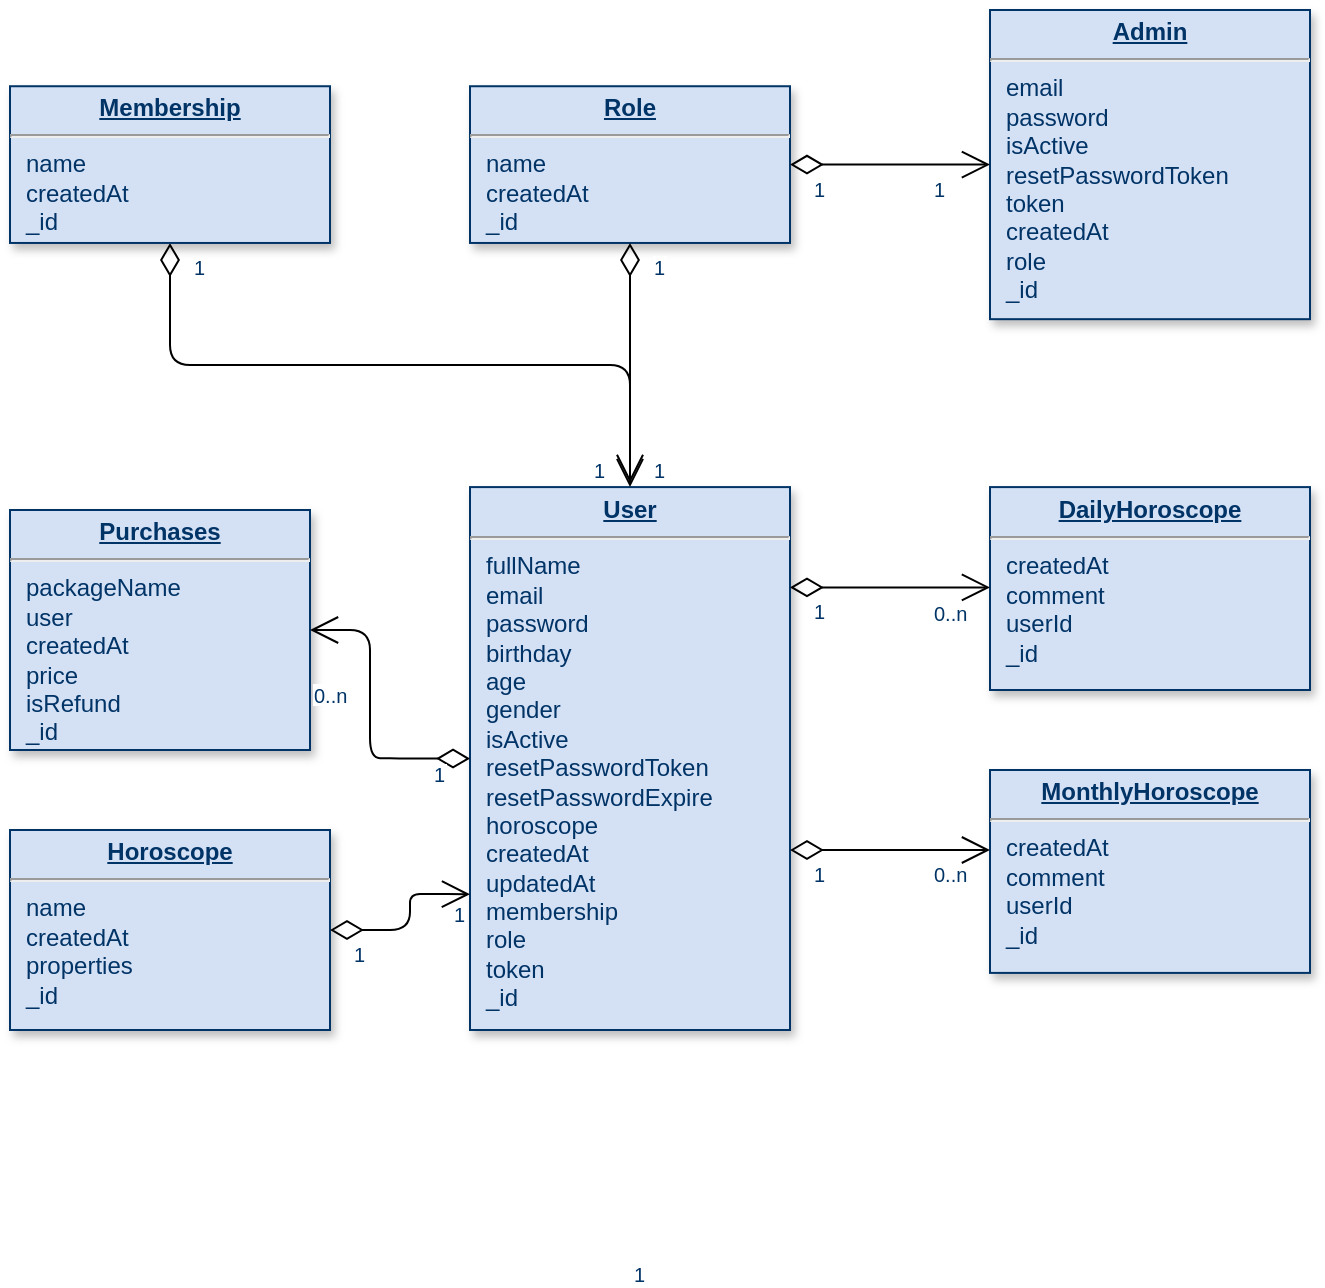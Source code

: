 <mxfile version="24.6.2" type="device">
  <diagram name="Page-1" id="efa7a0a1-bf9b-a30e-e6df-94a7791c09e9">
    <mxGraphModel dx="1195" dy="662" grid="1" gridSize="10" guides="1" tooltips="1" connect="1" arrows="1" fold="1" page="1" pageScale="1" pageWidth="826" pageHeight="1169" background="none" math="0" shadow="0">
      <root>
        <mxCell id="0" />
        <mxCell id="1" parent="0" />
        <mxCell id="19" value="&lt;p style=&quot;margin: 0px; margin-top: 4px; text-align: center; text-decoration: underline;&quot;&gt;&lt;strong&gt;Role&lt;/strong&gt;&lt;/p&gt;&lt;hr&gt;&lt;p style=&quot;margin: 0px; margin-left: 8px;&quot;&gt;name&lt;/p&gt;&lt;p style=&quot;margin: 0px; margin-left: 8px;&quot;&gt;createdAt&lt;/p&gt;&lt;p style=&quot;margin: 0px; margin-left: 8px;&quot;&gt;_&lt;span style=&quot;background-color: initial;&quot;&gt;id&lt;/span&gt;&lt;/p&gt;" style="verticalAlign=top;align=left;overflow=fill;fontSize=12;fontFamily=Helvetica;html=1;strokeColor=#003366;shadow=1;fillColor=#D4E1F5;fontColor=#003366" parent="1" vertex="1">
          <mxGeometry x="240.0" y="78.12" width="160" height="78.36" as="geometry" />
        </mxCell>
        <mxCell id="20" value="&lt;p style=&quot;margin: 0px; margin-top: 4px; text-align: center; text-decoration: underline;&quot;&gt;&lt;strong&gt;User&lt;/strong&gt;&lt;/p&gt;&lt;hr&gt;&lt;p style=&quot;margin: 0px; margin-left: 8px;&quot;&gt;fullName&lt;/p&gt;&lt;p style=&quot;margin: 0px; margin-left: 8px;&quot;&gt;email&lt;/p&gt;&lt;p style=&quot;margin: 0px; margin-left: 8px;&quot;&gt;password&lt;/p&gt;&lt;p style=&quot;margin: 0px; margin-left: 8px;&quot;&gt;birthday&lt;/p&gt;&lt;p style=&quot;margin: 0px; margin-left: 8px;&quot;&gt;age&lt;/p&gt;&lt;p style=&quot;margin: 0px; margin-left: 8px;&quot;&gt;gender&lt;/p&gt;&lt;p style=&quot;margin: 0px; margin-left: 8px;&quot;&gt;isActive&lt;/p&gt;&lt;p style=&quot;margin: 0px; margin-left: 8px;&quot;&gt;resetPasswordToken&lt;/p&gt;&lt;p style=&quot;margin: 0px; margin-left: 8px;&quot;&gt;resetPasswordExpire&lt;/p&gt;&lt;p style=&quot;margin: 0px; margin-left: 8px;&quot;&gt;horoscope&lt;/p&gt;&lt;p style=&quot;margin: 0px; margin-left: 8px;&quot;&gt;createdAt&lt;/p&gt;&lt;p style=&quot;margin: 0px; margin-left: 8px;&quot;&gt;updatedAt&lt;/p&gt;&lt;p style=&quot;margin: 0px; margin-left: 8px;&quot;&gt;membership&lt;/p&gt;&lt;p style=&quot;margin: 0px; margin-left: 8px;&quot;&gt;role&lt;/p&gt;&lt;p style=&quot;margin: 0px; margin-left: 8px;&quot;&gt;token&lt;/p&gt;&lt;p style=&quot;margin: 0px; margin-left: 8px;&quot;&gt;_id&lt;/p&gt;&lt;p style=&quot;margin: 0px; margin-left: 8px;&quot;&gt;&lt;br&gt;&lt;/p&gt;&lt;p style=&quot;margin: 0px; margin-left: 8px;&quot;&gt;&lt;br&gt;&lt;/p&gt;" style="verticalAlign=top;align=left;overflow=fill;fontSize=12;fontFamily=Helvetica;html=1;strokeColor=#003366;shadow=1;fillColor=#D4E1F5;fontColor=#003366" parent="1" vertex="1">
          <mxGeometry x="240" y="278.55" width="160" height="271.45" as="geometry" />
        </mxCell>
        <mxCell id="36" value="" style="endArrow=open;endSize=12;startArrow=diamondThin;startSize=14;startFill=0;edgeStyle=orthogonalEdgeStyle;exitX=0.5;exitY=1;exitDx=0;exitDy=0;" parent="1" source="v27VB24pSUglsqA68ZLR-114" target="20" edge="1">
          <mxGeometry y="160" as="geometry">
            <mxPoint x="-70" y="136.48" as="sourcePoint" />
            <mxPoint x="90" y="136.48" as="targetPoint" />
          </mxGeometry>
        </mxCell>
        <mxCell id="37" value="1" style="resizable=0;align=left;verticalAlign=top;labelBackgroundColor=#ffffff;fontSize=10;strokeColor=#003366;shadow=1;fillColor=#D4E1F5;fontColor=#003366" parent="36" connectable="0" vertex="1">
          <mxGeometry x="-1" relative="1" as="geometry">
            <mxPoint x="10" as="offset" />
          </mxGeometry>
        </mxCell>
        <mxCell id="v27VB24pSUglsqA68ZLR-114" value="&lt;p style=&quot;margin: 0px; margin-top: 4px; text-align: center; text-decoration: underline;&quot;&gt;&lt;strong&gt;Membership&lt;/strong&gt;&lt;/p&gt;&lt;hr&gt;&lt;p style=&quot;margin: 0px; margin-left: 8px;&quot;&gt;name&lt;/p&gt;&lt;p style=&quot;margin: 0px; margin-left: 8px;&quot;&gt;createdAt&lt;/p&gt;&lt;p style=&quot;margin: 0px; margin-left: 8px;&quot;&gt;_id&lt;/p&gt;" style="verticalAlign=top;align=left;overflow=fill;fontSize=12;fontFamily=Helvetica;html=1;strokeColor=#003366;shadow=1;fillColor=#D4E1F5;fontColor=#003366" parent="1" vertex="1">
          <mxGeometry x="10" y="78.12" width="160" height="78.36" as="geometry" />
        </mxCell>
        <mxCell id="v27VB24pSUglsqA68ZLR-118" value="" style="endArrow=open;endSize=12;startArrow=diamondThin;startSize=14;startFill=0;edgeStyle=orthogonalEdgeStyle;exitX=0.5;exitY=1;exitDx=0;exitDy=0;" parent="1" source="19" edge="1">
          <mxGeometry y="160" as="geometry">
            <mxPoint x="210" y="156.48" as="sourcePoint" />
            <mxPoint x="320" y="276.48" as="targetPoint" />
          </mxGeometry>
        </mxCell>
        <mxCell id="v27VB24pSUglsqA68ZLR-119" value="1" style="resizable=0;align=left;verticalAlign=top;labelBackgroundColor=#ffffff;fontSize=10;strokeColor=#003366;shadow=1;fillColor=#D4E1F5;fontColor=#003366" parent="v27VB24pSUglsqA68ZLR-118" connectable="0" vertex="1">
          <mxGeometry x="-1" relative="1" as="geometry">
            <mxPoint x="10" as="offset" />
          </mxGeometry>
        </mxCell>
        <mxCell id="v27VB24pSUglsqA68ZLR-121" value="&lt;p style=&quot;margin: 0px; margin-top: 4px; text-align: center; text-decoration: underline;&quot;&gt;&lt;strong&gt;Admin&lt;/strong&gt;&lt;/p&gt;&lt;hr&gt;&lt;p style=&quot;margin: 0px; margin-left: 8px;&quot;&gt;email&lt;/p&gt;&lt;p style=&quot;margin: 0px; margin-left: 8px;&quot;&gt;password&lt;/p&gt;&lt;p style=&quot;margin: 0px; margin-left: 8px;&quot;&gt;isActive&lt;/p&gt;&lt;p style=&quot;margin: 0px; margin-left: 8px;&quot;&gt;resetPasswordToken&lt;/p&gt;&lt;p style=&quot;margin: 0px; margin-left: 8px;&quot;&gt;token&lt;/p&gt;&lt;p style=&quot;margin: 0px; margin-left: 8px;&quot;&gt;createdAt&lt;/p&gt;&lt;p style=&quot;margin: 0px; margin-left: 8px;&quot;&gt;role&lt;/p&gt;&lt;p style=&quot;margin: 0px; margin-left: 8px;&quot;&gt;_id&lt;/p&gt;" style="verticalAlign=top;align=left;overflow=fill;fontSize=12;fontFamily=Helvetica;html=1;strokeColor=#003366;shadow=1;fillColor=#D4E1F5;fontColor=#003366" parent="1" vertex="1">
          <mxGeometry x="500" y="40" width="160" height="154.59" as="geometry" />
        </mxCell>
        <mxCell id="v27VB24pSUglsqA68ZLR-122" value="" style="endArrow=open;endSize=12;startArrow=diamondThin;startSize=14;startFill=0;edgeStyle=orthogonalEdgeStyle;exitX=1;exitY=0.5;exitDx=0;exitDy=0;entryX=0;entryY=0.5;entryDx=0;entryDy=0;" parent="1" source="19" target="v27VB24pSUglsqA68ZLR-121" edge="1">
          <mxGeometry y="160" as="geometry">
            <mxPoint x="451" y="156.12" as="sourcePoint" />
            <mxPoint x="330" y="286.48" as="targetPoint" />
          </mxGeometry>
        </mxCell>
        <mxCell id="v27VB24pSUglsqA68ZLR-123" value="1" style="resizable=0;align=left;verticalAlign=top;labelBackgroundColor=#ffffff;fontSize=10;strokeColor=#003366;shadow=1;fillColor=#D4E1F5;fontColor=#003366" parent="v27VB24pSUglsqA68ZLR-122" connectable="0" vertex="1">
          <mxGeometry x="-1" relative="1" as="geometry">
            <mxPoint x="10" as="offset" />
          </mxGeometry>
        </mxCell>
        <mxCell id="v27VB24pSUglsqA68ZLR-124" value="1" style="resizable=0;align=left;verticalAlign=top;labelBackgroundColor=#ffffff;fontSize=10;strokeColor=#003366;shadow=1;fillColor=#D4E1F5;fontColor=#003366" parent="1" connectable="0" vertex="1">
          <mxGeometry x="470" y="117.3" as="geometry" />
        </mxCell>
        <mxCell id="v27VB24pSUglsqA68ZLR-132" value="1" style="resizable=0;align=left;verticalAlign=top;labelBackgroundColor=#ffffff;fontSize=10;strokeColor=#003366;shadow=1;fillColor=#D4E1F5;fontColor=#003366" parent="1" connectable="0" vertex="1">
          <mxGeometry x="330.0" y="258.12" as="geometry" />
        </mxCell>
        <mxCell id="v27VB24pSUglsqA68ZLR-133" value="1" style="resizable=0;align=left;verticalAlign=top;labelBackgroundColor=#ffffff;fontSize=10;strokeColor=#003366;shadow=1;fillColor=#D4E1F5;fontColor=#003366" parent="1" connectable="0" vertex="1">
          <mxGeometry x="300.0" y="258.12" as="geometry" />
        </mxCell>
        <mxCell id="v27VB24pSUglsqA68ZLR-134" value="&lt;p style=&quot;margin: 0px; margin-top: 4px; text-align: center; text-decoration: underline;&quot;&gt;&lt;strong&gt;Horoscope&lt;/strong&gt;&lt;/p&gt;&lt;hr&gt;&lt;p style=&quot;margin: 0px; margin-left: 8px;&quot;&gt;name&lt;/p&gt;&lt;p style=&quot;margin: 0px; margin-left: 8px;&quot;&gt;createdAt&lt;/p&gt;&lt;p style=&quot;margin: 0px; margin-left: 8px;&quot;&gt;properties&lt;/p&gt;&lt;p style=&quot;margin: 0px; margin-left: 8px;&quot;&gt;_id&lt;/p&gt;" style="verticalAlign=top;align=left;overflow=fill;fontSize=12;fontFamily=Helvetica;html=1;strokeColor=#003366;shadow=1;fillColor=#D4E1F5;fontColor=#003366" parent="1" vertex="1">
          <mxGeometry x="10" y="450" width="160" height="100" as="geometry" />
        </mxCell>
        <mxCell id="v27VB24pSUglsqA68ZLR-136" value="" style="endArrow=open;endSize=12;startArrow=diamondThin;startSize=14;startFill=0;edgeStyle=orthogonalEdgeStyle;exitX=1;exitY=0.5;exitDx=0;exitDy=0;entryX=0;entryY=0.75;entryDx=0;entryDy=0;" parent="1" source="v27VB24pSUglsqA68ZLR-134" target="20" edge="1">
          <mxGeometry y="160" as="geometry">
            <mxPoint x="-20" y="603.12" as="sourcePoint" />
            <mxPoint x="320" y="620" as="targetPoint" />
            <Array as="points">
              <mxPoint x="210" y="500" />
              <mxPoint x="210" y="482" />
              <mxPoint x="220" y="482" />
            </Array>
          </mxGeometry>
        </mxCell>
        <mxCell id="v27VB24pSUglsqA68ZLR-137" value="1" style="resizable=0;align=left;verticalAlign=top;labelBackgroundColor=#ffffff;fontSize=10;strokeColor=#003366;shadow=1;fillColor=#D4E1F5;fontColor=#003366" parent="v27VB24pSUglsqA68ZLR-136" connectable="0" vertex="1">
          <mxGeometry x="-1" relative="1" as="geometry">
            <mxPoint x="60" y="-20" as="offset" />
          </mxGeometry>
        </mxCell>
        <mxCell id="8ObgJinc3xFhFRM9BZTV-37" value="&lt;p style=&quot;margin: 0px; margin-top: 4px; text-align: center; text-decoration: underline;&quot;&gt;&lt;strong&gt;Purchases&lt;/strong&gt;&lt;/p&gt;&lt;hr&gt;&lt;p style=&quot;margin: 0px; margin-left: 8px;&quot;&gt;packageName&lt;/p&gt;&lt;p style=&quot;margin: 0px; margin-left: 8px;&quot;&gt;user&lt;/p&gt;&lt;p style=&quot;margin: 0px; margin-left: 8px;&quot;&gt;createdAt&lt;/p&gt;&lt;p style=&quot;margin: 0px; margin-left: 8px;&quot;&gt;price&lt;/p&gt;&lt;p style=&quot;margin: 0px; margin-left: 8px;&quot;&gt;isRefund&lt;/p&gt;&lt;p style=&quot;margin: 0px; margin-left: 8px;&quot;&gt;_id&lt;/p&gt;" style="verticalAlign=top;align=left;overflow=fill;fontSize=12;fontFamily=Helvetica;html=1;strokeColor=#003366;shadow=1;fillColor=#D4E1F5;fontColor=#003366" parent="1" vertex="1">
          <mxGeometry x="10" y="290" width="150" height="120" as="geometry" />
        </mxCell>
        <mxCell id="A8LywlCWB5tUpUSJPimo-45" value="" style="endArrow=open;endSize=12;startArrow=diamondThin;startSize=14;startFill=0;edgeStyle=orthogonalEdgeStyle;entryX=1;entryY=0.5;entryDx=0;entryDy=0;exitX=0;exitY=0.5;exitDx=0;exitDy=0;" parent="1" source="20" target="8ObgJinc3xFhFRM9BZTV-37" edge="1">
          <mxGeometry y="160" as="geometry">
            <mxPoint x="120" y="878.12" as="sourcePoint" />
            <mxPoint x="190" y="878.12" as="targetPoint" />
            <Array as="points">
              <mxPoint x="210" y="414" />
              <mxPoint x="190" y="414" />
              <mxPoint x="190" y="350" />
            </Array>
          </mxGeometry>
        </mxCell>
        <mxCell id="A8LywlCWB5tUpUSJPimo-46" value="0..n" style="resizable=0;align=left;verticalAlign=top;labelBackgroundColor=#ffffff;fontSize=10;strokeColor=#003366;shadow=1;fillColor=#D4E1F5;fontColor=#003366" parent="A8LywlCWB5tUpUSJPimo-45" connectable="0" vertex="1">
          <mxGeometry x="-1" relative="1" as="geometry">
            <mxPoint x="-80" y="-44" as="offset" />
          </mxGeometry>
        </mxCell>
        <mxCell id="A8LywlCWB5tUpUSJPimo-47" value="1" style="resizable=0;align=left;verticalAlign=top;labelBackgroundColor=#ffffff;fontSize=10;strokeColor=#003366;shadow=1;fillColor=#D4E1F5;fontColor=#003366" parent="1" connectable="0" vertex="1">
          <mxGeometry x="320" y="660.0" as="geometry" />
        </mxCell>
        <mxCell id="JQs-aWn3Vt8skhoF0TWf-37" value="1" style="resizable=0;align=left;verticalAlign=top;labelBackgroundColor=#ffffff;fontSize=10;strokeColor=#003366;shadow=1;fillColor=#D4E1F5;fontColor=#003366" parent="1" connectable="0" vertex="1">
          <mxGeometry x="220" y="410.0" as="geometry" />
        </mxCell>
        <mxCell id="JQs-aWn3Vt8skhoF0TWf-38" value="&lt;p style=&quot;margin: 0px; margin-top: 4px; text-align: center; text-decoration: underline;&quot;&gt;&lt;strong&gt;DailyHoroscope&lt;/strong&gt;&lt;/p&gt;&lt;hr&gt;&lt;p style=&quot;margin: 0px; margin-left: 8px;&quot;&gt;&lt;span style=&quot;background-color: initial;&quot;&gt;createdAt&lt;/span&gt;&lt;/p&gt;&lt;p style=&quot;margin: 0px; margin-left: 8px;&quot;&gt;&lt;span style=&quot;background-color: initial;&quot;&gt;comment&lt;/span&gt;&lt;/p&gt;&lt;p style=&quot;margin: 0px; margin-left: 8px;&quot;&gt;&lt;span style=&quot;background-color: initial;&quot;&gt;userId&lt;/span&gt;&lt;/p&gt;&lt;p style=&quot;margin: 0px; margin-left: 8px;&quot;&gt;&lt;span style=&quot;background-color: initial;&quot;&gt;_id&lt;/span&gt;&lt;br&gt;&lt;/p&gt;&lt;p style=&quot;margin: 0px; margin-left: 8px;&quot;&gt;&lt;br&gt;&lt;/p&gt;" style="verticalAlign=top;align=left;overflow=fill;fontSize=12;fontFamily=Helvetica;html=1;strokeColor=#003366;shadow=1;fillColor=#D4E1F5;fontColor=#003366" parent="1" vertex="1">
          <mxGeometry x="500" y="278.55" width="160" height="101.45" as="geometry" />
        </mxCell>
        <mxCell id="JQs-aWn3Vt8skhoF0TWf-39" value="" style="endArrow=open;endSize=12;startArrow=diamondThin;startSize=14;startFill=0;edgeStyle=orthogonalEdgeStyle;exitX=1;exitY=0.5;exitDx=0;exitDy=0;entryX=0;entryY=0.5;entryDx=0;entryDy=0;" parent="1" edge="1">
          <mxGeometry y="160" as="geometry">
            <mxPoint x="400" y="328.69" as="sourcePoint" />
            <mxPoint x="500" y="328.69" as="targetPoint" />
          </mxGeometry>
        </mxCell>
        <mxCell id="JQs-aWn3Vt8skhoF0TWf-40" value="1" style="resizable=0;align=left;verticalAlign=top;labelBackgroundColor=#ffffff;fontSize=10;strokeColor=#003366;shadow=1;fillColor=#D4E1F5;fontColor=#003366" parent="JQs-aWn3Vt8skhoF0TWf-39" connectable="0" vertex="1">
          <mxGeometry x="-1" relative="1" as="geometry">
            <mxPoint x="10" as="offset" />
          </mxGeometry>
        </mxCell>
        <mxCell id="JQs-aWn3Vt8skhoF0TWf-41" value="&lt;p style=&quot;margin: 0px; margin-top: 4px; text-align: center; text-decoration: underline;&quot;&gt;&lt;strong&gt;MonthlyHoroscope&lt;/strong&gt;&lt;/p&gt;&lt;hr&gt;&lt;p style=&quot;margin: 0px; margin-left: 8px;&quot;&gt;&lt;span style=&quot;background-color: initial;&quot;&gt;createdAt&lt;/span&gt;&lt;/p&gt;&lt;p style=&quot;margin: 0px; margin-left: 8px;&quot;&gt;&lt;span style=&quot;background-color: initial;&quot;&gt;comment&lt;/span&gt;&lt;/p&gt;&lt;p style=&quot;margin: 0px; margin-left: 8px;&quot;&gt;&lt;span style=&quot;background-color: initial;&quot;&gt;userId&lt;/span&gt;&lt;/p&gt;&lt;p style=&quot;margin: 0px; margin-left: 8px;&quot;&gt;&lt;span style=&quot;background-color: initial;&quot;&gt;_id&lt;/span&gt;&lt;br&gt;&lt;/p&gt;&lt;p style=&quot;margin: 0px; margin-left: 8px;&quot;&gt;&lt;br&gt;&lt;/p&gt;" style="verticalAlign=top;align=left;overflow=fill;fontSize=12;fontFamily=Helvetica;html=1;strokeColor=#003366;shadow=1;fillColor=#D4E1F5;fontColor=#003366" parent="1" vertex="1">
          <mxGeometry x="500" y="420" width="160" height="101.45" as="geometry" />
        </mxCell>
        <mxCell id="JQs-aWn3Vt8skhoF0TWf-42" value="" style="endArrow=open;endSize=12;startArrow=diamondThin;startSize=14;startFill=0;edgeStyle=orthogonalEdgeStyle;exitX=1;exitY=0.5;exitDx=0;exitDy=0;entryX=0;entryY=0.5;entryDx=0;entryDy=0;" parent="1" edge="1">
          <mxGeometry y="160" as="geometry">
            <mxPoint x="400" y="460" as="sourcePoint" />
            <mxPoint x="500" y="460" as="targetPoint" />
          </mxGeometry>
        </mxCell>
        <mxCell id="JQs-aWn3Vt8skhoF0TWf-43" value="1" style="resizable=0;align=left;verticalAlign=top;labelBackgroundColor=#ffffff;fontSize=10;strokeColor=#003366;shadow=1;fillColor=#D4E1F5;fontColor=#003366" parent="JQs-aWn3Vt8skhoF0TWf-42" connectable="0" vertex="1">
          <mxGeometry x="-1" relative="1" as="geometry">
            <mxPoint x="10" as="offset" />
          </mxGeometry>
        </mxCell>
        <mxCell id="JQs-aWn3Vt8skhoF0TWf-44" value="0..n" style="resizable=0;align=left;verticalAlign=top;labelBackgroundColor=#ffffff;fontSize=10;strokeColor=#003366;shadow=1;fillColor=#D4E1F5;fontColor=#003366" parent="1" connectable="0" vertex="1">
          <mxGeometry x="470" y="460.0" as="geometry" />
        </mxCell>
        <mxCell id="JQs-aWn3Vt8skhoF0TWf-45" value="0..n" style="resizable=0;align=left;verticalAlign=top;labelBackgroundColor=#ffffff;fontSize=10;strokeColor=#003366;shadow=1;fillColor=#D4E1F5;fontColor=#003366" parent="1" connectable="0" vertex="1">
          <mxGeometry x="470" y="329.27" as="geometry" />
        </mxCell>
        <mxCell id="ByIRPX6iIbetc3WTEC3h-37" value="1" style="resizable=0;align=left;verticalAlign=top;labelBackgroundColor=#ffffff;fontSize=10;strokeColor=#003366;shadow=1;fillColor=#D4E1F5;fontColor=#003366" connectable="0" vertex="1" parent="1">
          <mxGeometry x="180" y="500" as="geometry" />
        </mxCell>
      </root>
    </mxGraphModel>
  </diagram>
</mxfile>
